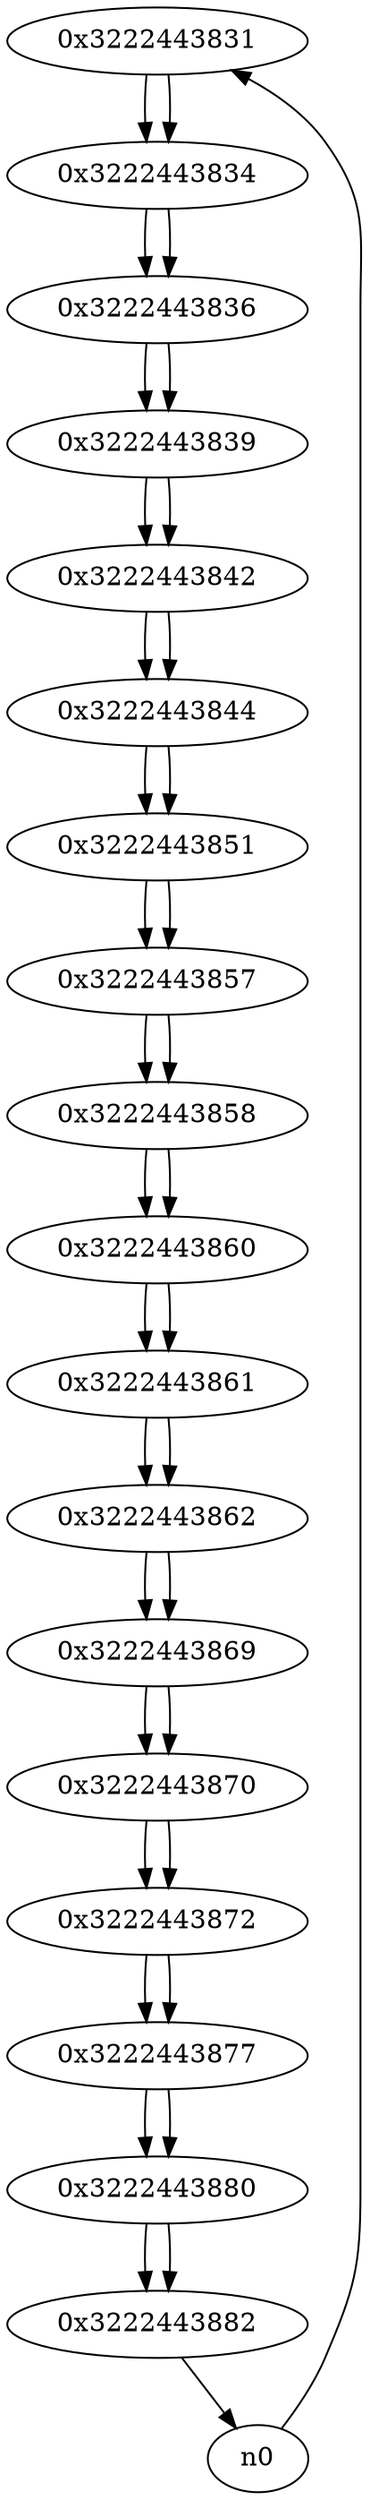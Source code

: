 digraph G{
/* nodes */
  n1 [label="0x3222443831"]
  n2 [label="0x3222443834"]
  n3 [label="0x3222443836"]
  n4 [label="0x3222443839"]
  n5 [label="0x3222443842"]
  n6 [label="0x3222443844"]
  n7 [label="0x3222443851"]
  n8 [label="0x3222443857"]
  n9 [label="0x3222443858"]
  n10 [label="0x3222443860"]
  n11 [label="0x3222443861"]
  n12 [label="0x3222443862"]
  n13 [label="0x3222443869"]
  n14 [label="0x3222443870"]
  n15 [label="0x3222443872"]
  n16 [label="0x3222443877"]
  n17 [label="0x3222443880"]
  n18 [label="0x3222443882"]
/* edges */
n1 -> n2;
n0 -> n1;
n2 -> n3;
n1 -> n2;
n3 -> n4;
n2 -> n3;
n4 -> n5;
n3 -> n4;
n5 -> n6;
n4 -> n5;
n6 -> n7;
n5 -> n6;
n7 -> n8;
n6 -> n7;
n8 -> n9;
n7 -> n8;
n9 -> n10;
n8 -> n9;
n10 -> n11;
n9 -> n10;
n11 -> n12;
n10 -> n11;
n12 -> n13;
n11 -> n12;
n13 -> n14;
n12 -> n13;
n14 -> n15;
n13 -> n14;
n15 -> n16;
n14 -> n15;
n16 -> n17;
n15 -> n16;
n17 -> n18;
n16 -> n17;
n18 -> n0;
n17 -> n18;
}
